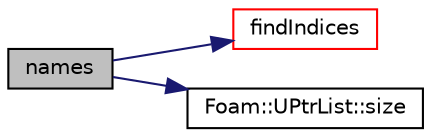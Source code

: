 digraph "names"
{
  bgcolor="transparent";
  edge [fontname="Helvetica",fontsize="10",labelfontname="Helvetica",labelfontsize="10"];
  node [fontname="Helvetica",fontsize="10",shape=record];
  rankdir="LR";
  Node1 [label="names",height=0.2,width=0.4,color="black", fillcolor="grey75", style="filled", fontcolor="black"];
  Node1 -> Node2 [color="midnightblue",fontsize="10",style="solid",fontname="Helvetica"];
  Node2 [label="findIndices",height=0.2,width=0.4,color="red",URL="$a03016.html#a891eb41da511a9d00aa32946f42b2d0c",tooltip="Return zone indices for all matches. "];
  Node1 -> Node3 [color="midnightblue",fontsize="10",style="solid",fontname="Helvetica"];
  Node3 [label="Foam::UPtrList::size",height=0.2,width=0.4,color="black",URL="$a02880.html#a723361dc2020160f5492e8fe2d09fa44",tooltip="Return the number of elements in the UPtrList. "];
}
